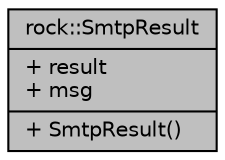 digraph "rock::SmtpResult"
{
 // LATEX_PDF_SIZE
  edge [fontname="Helvetica",fontsize="10",labelfontname="Helvetica",labelfontsize="10"];
  node [fontname="Helvetica",fontsize="10",shape=record];
  Node1 [label="{rock::SmtpResult\n|+ result\l+ msg\l|+ SmtpResult()\l}",height=0.2,width=0.4,color="black", fillcolor="grey75", style="filled", fontcolor="black",tooltip=" "];
}
